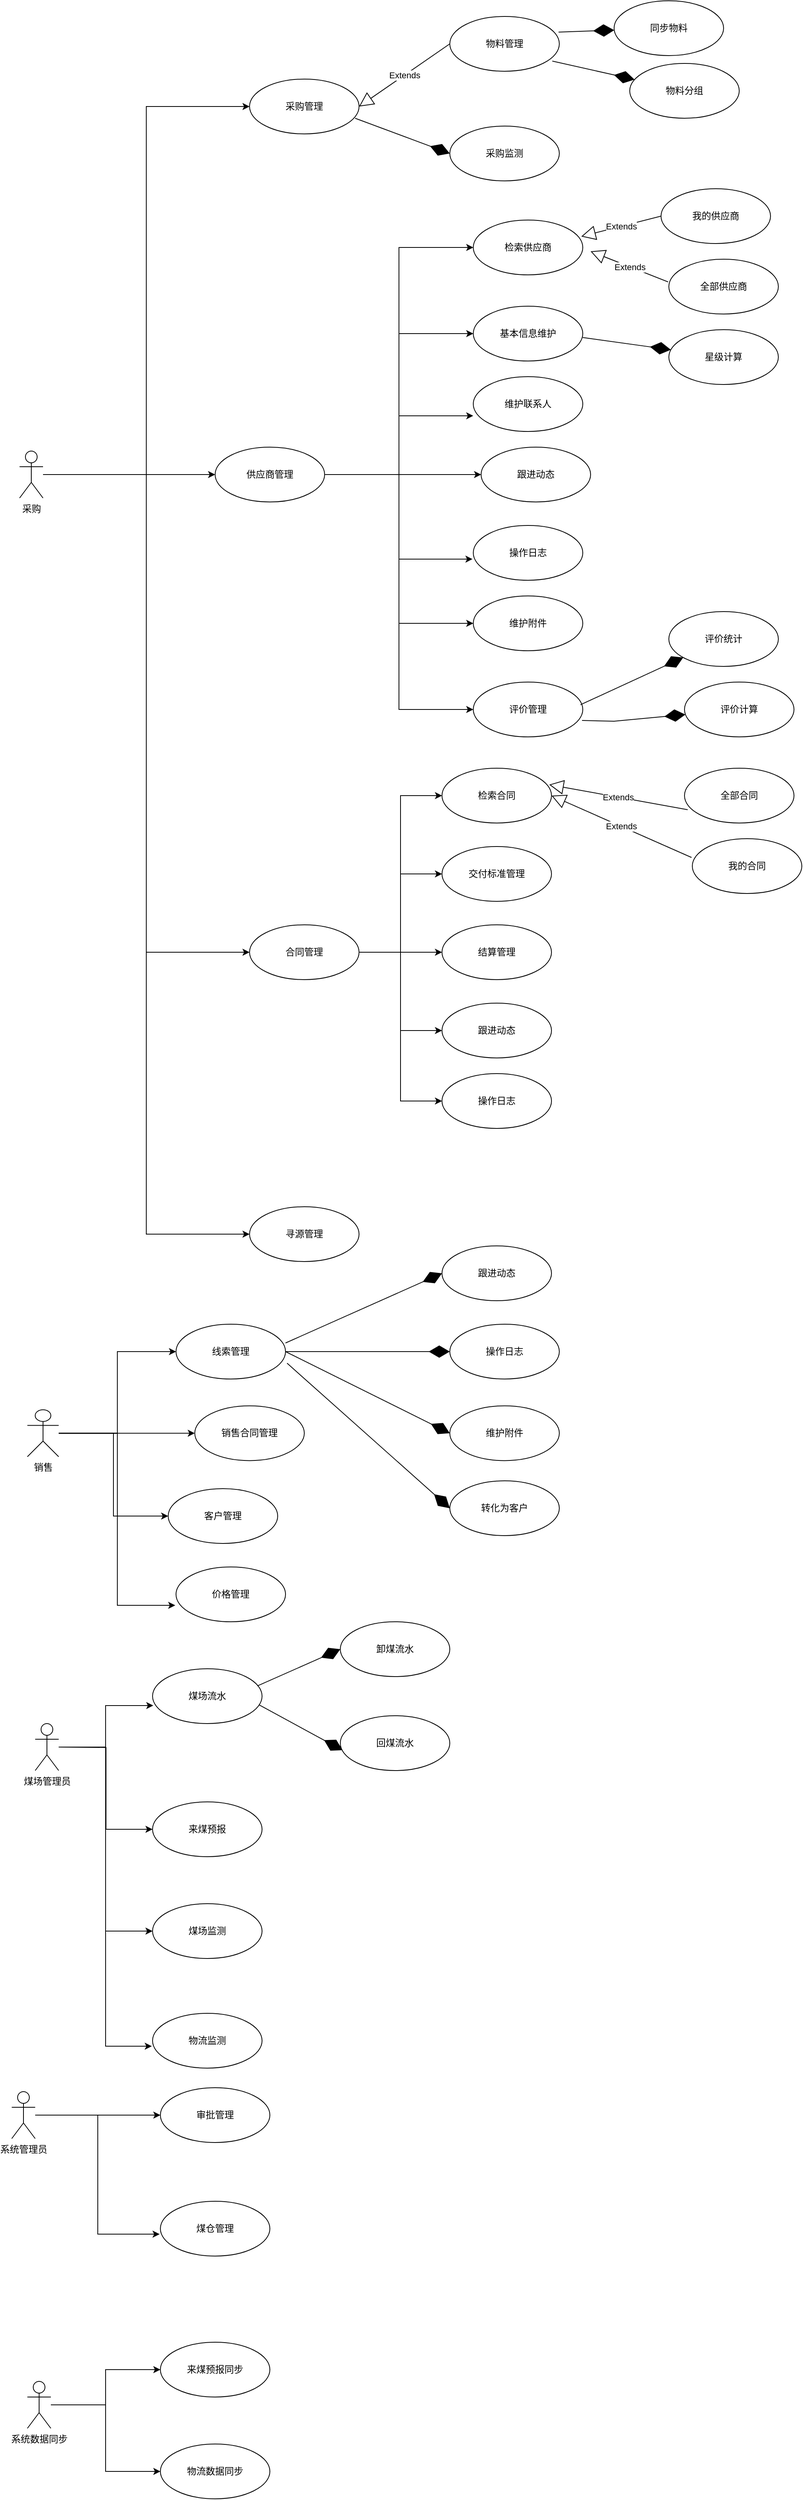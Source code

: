 <mxfile version="22.1.21" type="github">
  <diagram name="第 1 页" id="GuKb42UPGzArWd0Ye9uS">
    <mxGraphModel dx="1674" dy="746" grid="1" gridSize="10" guides="1" tooltips="1" connect="1" arrows="1" fold="1" page="1" pageScale="1" pageWidth="827" pageHeight="1169" math="0" shadow="0">
      <root>
        <mxCell id="0" />
        <mxCell id="1" parent="0" />
        <mxCell id="3JYeny4O4r_lhKsd9YBo-67" style="edgeStyle=orthogonalEdgeStyle;rounded=0;orthogonalLoop=1;jettySize=auto;html=1;entryX=0;entryY=0.5;entryDx=0;entryDy=0;" edge="1" parent="1" source="3JYeny4O4r_lhKsd9YBo-1" target="3JYeny4O4r_lhKsd9YBo-21">
          <mxGeometry relative="1" as="geometry" />
        </mxCell>
        <mxCell id="3JYeny4O4r_lhKsd9YBo-85" style="edgeStyle=orthogonalEdgeStyle;rounded=0;orthogonalLoop=1;jettySize=auto;html=1;entryX=0;entryY=0.5;entryDx=0;entryDy=0;" edge="1" parent="1" source="3JYeny4O4r_lhKsd9YBo-1" target="3JYeny4O4r_lhKsd9YBo-84">
          <mxGeometry relative="1" as="geometry" />
        </mxCell>
        <mxCell id="3JYeny4O4r_lhKsd9YBo-87" style="edgeStyle=orthogonalEdgeStyle;rounded=0;orthogonalLoop=1;jettySize=auto;html=1;entryX=0;entryY=0.5;entryDx=0;entryDy=0;" edge="1" parent="1" source="3JYeny4O4r_lhKsd9YBo-1" target="3JYeny4O4r_lhKsd9YBo-19">
          <mxGeometry relative="1" as="geometry" />
        </mxCell>
        <mxCell id="3JYeny4O4r_lhKsd9YBo-1" value="采购" style="shape=umlActor;verticalLabelPosition=bottom;verticalAlign=top;html=1;" vertex="1" parent="1">
          <mxGeometry x="120" y="585" width="30" height="60" as="geometry" />
        </mxCell>
        <mxCell id="3JYeny4O4r_lhKsd9YBo-98" style="edgeStyle=orthogonalEdgeStyle;rounded=0;orthogonalLoop=1;jettySize=auto;html=1;entryX=0;entryY=0.5;entryDx=0;entryDy=0;" edge="1" parent="1" source="3JYeny4O4r_lhKsd9YBo-2" target="3JYeny4O4r_lhKsd9YBo-95">
          <mxGeometry relative="1" as="geometry" />
        </mxCell>
        <mxCell id="3JYeny4O4r_lhKsd9YBo-99" style="edgeStyle=orthogonalEdgeStyle;rounded=0;orthogonalLoop=1;jettySize=auto;html=1;" edge="1" parent="1" source="3JYeny4O4r_lhKsd9YBo-2" target="3JYeny4O4r_lhKsd9YBo-96">
          <mxGeometry relative="1" as="geometry" />
        </mxCell>
        <mxCell id="3JYeny4O4r_lhKsd9YBo-134" style="edgeStyle=orthogonalEdgeStyle;rounded=0;orthogonalLoop=1;jettySize=auto;html=1;entryX=0;entryY=0.5;entryDx=0;entryDy=0;" edge="1" parent="1" source="3JYeny4O4r_lhKsd9YBo-2" target="3JYeny4O4r_lhKsd9YBo-133">
          <mxGeometry relative="1" as="geometry" />
        </mxCell>
        <mxCell id="3JYeny4O4r_lhKsd9YBo-2" value="销售" style="shape=umlActor;verticalLabelPosition=bottom;verticalAlign=top;html=1;" vertex="1" parent="1">
          <mxGeometry x="130" y="1809.21" width="40" height="60" as="geometry" />
        </mxCell>
        <mxCell id="3JYeny4O4r_lhKsd9YBo-19" value="采购管理" style="ellipse;whiteSpace=wrap;html=1;" vertex="1" parent="1">
          <mxGeometry x="414" y="110" width="140" height="70" as="geometry" />
        </mxCell>
        <mxCell id="3JYeny4O4r_lhKsd9YBo-20" value="物料管理" style="ellipse;whiteSpace=wrap;html=1;" vertex="1" parent="1">
          <mxGeometry x="670" y="30" width="140" height="70" as="geometry" />
        </mxCell>
        <mxCell id="3JYeny4O4r_lhKsd9YBo-51" style="edgeStyle=orthogonalEdgeStyle;rounded=0;orthogonalLoop=1;jettySize=auto;html=1;entryX=0;entryY=0.5;entryDx=0;entryDy=0;" edge="1" parent="1" source="3JYeny4O4r_lhKsd9YBo-21" target="3JYeny4O4r_lhKsd9YBo-39">
          <mxGeometry relative="1" as="geometry" />
        </mxCell>
        <mxCell id="3JYeny4O4r_lhKsd9YBo-53" style="edgeStyle=orthogonalEdgeStyle;rounded=0;orthogonalLoop=1;jettySize=auto;html=1;exitX=1;exitY=0.5;exitDx=0;exitDy=0;entryX=0;entryY=0.5;entryDx=0;entryDy=0;" edge="1" parent="1" source="3JYeny4O4r_lhKsd9YBo-21" target="3JYeny4O4r_lhKsd9YBo-34">
          <mxGeometry relative="1" as="geometry" />
        </mxCell>
        <mxCell id="3JYeny4O4r_lhKsd9YBo-55" style="edgeStyle=orthogonalEdgeStyle;rounded=0;orthogonalLoop=1;jettySize=auto;html=1;entryX=0;entryY=0.5;entryDx=0;entryDy=0;" edge="1" parent="1" source="3JYeny4O4r_lhKsd9YBo-21" target="3JYeny4O4r_lhKsd9YBo-36">
          <mxGeometry relative="1" as="geometry" />
        </mxCell>
        <mxCell id="3JYeny4O4r_lhKsd9YBo-56" style="edgeStyle=orthogonalEdgeStyle;rounded=0;orthogonalLoop=1;jettySize=auto;html=1;entryX=0;entryY=0.5;entryDx=0;entryDy=0;" edge="1" parent="1" source="3JYeny4O4r_lhKsd9YBo-21" target="3JYeny4O4r_lhKsd9YBo-23">
          <mxGeometry relative="1" as="geometry" />
        </mxCell>
        <mxCell id="3JYeny4O4r_lhKsd9YBo-72" style="edgeStyle=orthogonalEdgeStyle;rounded=0;orthogonalLoop=1;jettySize=auto;html=1;entryX=0;entryY=0.5;entryDx=0;entryDy=0;" edge="1" parent="1" source="3JYeny4O4r_lhKsd9YBo-21" target="3JYeny4O4r_lhKsd9YBo-27">
          <mxGeometry relative="1" as="geometry" />
        </mxCell>
        <mxCell id="3JYeny4O4r_lhKsd9YBo-21" value="供应商管理" style="ellipse;whiteSpace=wrap;html=1;" vertex="1" parent="1">
          <mxGeometry x="370" y="580" width="140" height="70" as="geometry" />
        </mxCell>
        <mxCell id="3JYeny4O4r_lhKsd9YBo-60" style="edgeStyle=orthogonalEdgeStyle;rounded=0;orthogonalLoop=1;jettySize=auto;html=1;" edge="1" parent="1" source="3JYeny4O4r_lhKsd9YBo-22" target="3JYeny4O4r_lhKsd9YBo-46">
          <mxGeometry relative="1" as="geometry" />
        </mxCell>
        <mxCell id="3JYeny4O4r_lhKsd9YBo-61" style="edgeStyle=orthogonalEdgeStyle;rounded=0;orthogonalLoop=1;jettySize=auto;html=1;exitX=1;exitY=0.5;exitDx=0;exitDy=0;entryX=0;entryY=0.5;entryDx=0;entryDy=0;" edge="1" parent="1" source="3JYeny4O4r_lhKsd9YBo-22" target="3JYeny4O4r_lhKsd9YBo-44">
          <mxGeometry relative="1" as="geometry" />
        </mxCell>
        <mxCell id="3JYeny4O4r_lhKsd9YBo-62" style="edgeStyle=orthogonalEdgeStyle;rounded=0;orthogonalLoop=1;jettySize=auto;html=1;entryX=0;entryY=0.5;entryDx=0;entryDy=0;" edge="1" parent="1" source="3JYeny4O4r_lhKsd9YBo-22" target="3JYeny4O4r_lhKsd9YBo-47">
          <mxGeometry relative="1" as="geometry" />
        </mxCell>
        <mxCell id="3JYeny4O4r_lhKsd9YBo-63" style="edgeStyle=orthogonalEdgeStyle;rounded=0;orthogonalLoop=1;jettySize=auto;html=1;entryX=0;entryY=0.5;entryDx=0;entryDy=0;" edge="1" parent="1" source="3JYeny4O4r_lhKsd9YBo-22" target="3JYeny4O4r_lhKsd9YBo-48">
          <mxGeometry relative="1" as="geometry" />
        </mxCell>
        <mxCell id="3JYeny4O4r_lhKsd9YBo-64" style="edgeStyle=orthogonalEdgeStyle;rounded=0;orthogonalLoop=1;jettySize=auto;html=1;entryX=0;entryY=0.5;entryDx=0;entryDy=0;" edge="1" parent="1" source="3JYeny4O4r_lhKsd9YBo-22" target="3JYeny4O4r_lhKsd9YBo-41">
          <mxGeometry relative="1" as="geometry" />
        </mxCell>
        <mxCell id="3JYeny4O4r_lhKsd9YBo-22" value="合同管理" style="ellipse;whiteSpace=wrap;html=1;" vertex="1" parent="1">
          <mxGeometry x="414" y="1190" width="140" height="70" as="geometry" />
        </mxCell>
        <mxCell id="3JYeny4O4r_lhKsd9YBo-23" value="评价管理" style="ellipse;whiteSpace=wrap;html=1;" vertex="1" parent="1">
          <mxGeometry x="700" y="880" width="140" height="70" as="geometry" />
        </mxCell>
        <mxCell id="3JYeny4O4r_lhKsd9YBo-27" value="检索供应商" style="ellipse;whiteSpace=wrap;html=1;" vertex="1" parent="1">
          <mxGeometry x="700" y="290" width="140" height="70" as="geometry" />
        </mxCell>
        <mxCell id="3JYeny4O4r_lhKsd9YBo-28" value="我的供应商" style="ellipse;whiteSpace=wrap;html=1;" vertex="1" parent="1">
          <mxGeometry x="940" y="250" width="140" height="70" as="geometry" />
        </mxCell>
        <mxCell id="3JYeny4O4r_lhKsd9YBo-29" value="全部供应商" style="ellipse;whiteSpace=wrap;html=1;" vertex="1" parent="1">
          <mxGeometry x="950" y="340" width="140" height="70" as="geometry" />
        </mxCell>
        <mxCell id="3JYeny4O4r_lhKsd9YBo-30" value="同步物料" style="ellipse;whiteSpace=wrap;html=1;" vertex="1" parent="1">
          <mxGeometry x="880" y="10" width="140" height="70" as="geometry" />
        </mxCell>
        <mxCell id="3JYeny4O4r_lhKsd9YBo-31" value="物料分组" style="ellipse;whiteSpace=wrap;html=1;" vertex="1" parent="1">
          <mxGeometry x="900" y="90" width="140" height="70" as="geometry" />
        </mxCell>
        <mxCell id="3JYeny4O4r_lhKsd9YBo-33" value="维护联系人" style="ellipse;whiteSpace=wrap;html=1;" vertex="1" parent="1">
          <mxGeometry x="700" y="490" width="140" height="70" as="geometry" />
        </mxCell>
        <mxCell id="3JYeny4O4r_lhKsd9YBo-34" value="跟进动态" style="ellipse;whiteSpace=wrap;html=1;" vertex="1" parent="1">
          <mxGeometry x="710" y="580" width="140" height="70" as="geometry" />
        </mxCell>
        <mxCell id="3JYeny4O4r_lhKsd9YBo-35" value="操作日志" style="ellipse;whiteSpace=wrap;html=1;" vertex="1" parent="1">
          <mxGeometry x="700" y="680" width="140" height="70" as="geometry" />
        </mxCell>
        <mxCell id="3JYeny4O4r_lhKsd9YBo-36" value="维护附件" style="ellipse;whiteSpace=wrap;html=1;" vertex="1" parent="1">
          <mxGeometry x="700" y="770" width="140" height="70" as="geometry" />
        </mxCell>
        <mxCell id="3JYeny4O4r_lhKsd9YBo-39" value="基本信息维护" style="ellipse;whiteSpace=wrap;html=1;" vertex="1" parent="1">
          <mxGeometry x="700" y="400" width="140" height="70" as="geometry" />
        </mxCell>
        <mxCell id="3JYeny4O4r_lhKsd9YBo-40" value="星级计算" style="ellipse;whiteSpace=wrap;html=1;" vertex="1" parent="1">
          <mxGeometry x="950" y="430" width="140" height="70" as="geometry" />
        </mxCell>
        <mxCell id="3JYeny4O4r_lhKsd9YBo-41" value="检索合同" style="ellipse;whiteSpace=wrap;html=1;" vertex="1" parent="1">
          <mxGeometry x="660" y="990" width="140" height="70" as="geometry" />
        </mxCell>
        <mxCell id="3JYeny4O4r_lhKsd9YBo-42" value="全部合同" style="ellipse;whiteSpace=wrap;html=1;" vertex="1" parent="1">
          <mxGeometry x="970" y="990" width="140" height="70" as="geometry" />
        </mxCell>
        <mxCell id="3JYeny4O4r_lhKsd9YBo-43" value="我的合同" style="ellipse;whiteSpace=wrap;html=1;" vertex="1" parent="1">
          <mxGeometry x="980" y="1080" width="140" height="70" as="geometry" />
        </mxCell>
        <mxCell id="3JYeny4O4r_lhKsd9YBo-44" value="交付标准管理" style="ellipse;whiteSpace=wrap;html=1;" vertex="1" parent="1">
          <mxGeometry x="660" y="1090" width="140" height="70" as="geometry" />
        </mxCell>
        <mxCell id="3JYeny4O4r_lhKsd9YBo-46" value="结算管理" style="ellipse;whiteSpace=wrap;html=1;" vertex="1" parent="1">
          <mxGeometry x="660" y="1190" width="140" height="70" as="geometry" />
        </mxCell>
        <mxCell id="3JYeny4O4r_lhKsd9YBo-47" value="跟进动态" style="ellipse;whiteSpace=wrap;html=1;" vertex="1" parent="1">
          <mxGeometry x="660" y="1290" width="140" height="70" as="geometry" />
        </mxCell>
        <mxCell id="3JYeny4O4r_lhKsd9YBo-48" value="操作日志" style="ellipse;whiteSpace=wrap;html=1;" vertex="1" parent="1">
          <mxGeometry x="660" y="1380" width="140" height="70" as="geometry" />
        </mxCell>
        <mxCell id="3JYeny4O4r_lhKsd9YBo-52" style="edgeStyle=orthogonalEdgeStyle;rounded=0;orthogonalLoop=1;jettySize=auto;html=1;entryX=0;entryY=0.714;entryDx=0;entryDy=0;entryPerimeter=0;" edge="1" parent="1" source="3JYeny4O4r_lhKsd9YBo-21" target="3JYeny4O4r_lhKsd9YBo-33">
          <mxGeometry relative="1" as="geometry" />
        </mxCell>
        <mxCell id="3JYeny4O4r_lhKsd9YBo-54" style="edgeStyle=orthogonalEdgeStyle;rounded=0;orthogonalLoop=1;jettySize=auto;html=1;entryX=-0.007;entryY=0.614;entryDx=0;entryDy=0;entryPerimeter=0;" edge="1" parent="1" source="3JYeny4O4r_lhKsd9YBo-21" target="3JYeny4O4r_lhKsd9YBo-35">
          <mxGeometry relative="1" as="geometry" />
        </mxCell>
        <mxCell id="3JYeny4O4r_lhKsd9YBo-68" style="edgeStyle=orthogonalEdgeStyle;rounded=0;orthogonalLoop=1;jettySize=auto;html=1;entryX=0;entryY=0.5;entryDx=0;entryDy=0;" edge="1" parent="1" source="3JYeny4O4r_lhKsd9YBo-1" target="3JYeny4O4r_lhKsd9YBo-22">
          <mxGeometry relative="1" as="geometry" />
        </mxCell>
        <mxCell id="3JYeny4O4r_lhKsd9YBo-75" value="Extends" style="endArrow=block;endSize=16;endFill=0;html=1;rounded=0;entryX=0.986;entryY=0.3;entryDx=0;entryDy=0;entryPerimeter=0;exitX=0;exitY=0.5;exitDx=0;exitDy=0;" edge="1" parent="1" source="3JYeny4O4r_lhKsd9YBo-28" target="3JYeny4O4r_lhKsd9YBo-27">
          <mxGeometry width="160" relative="1" as="geometry">
            <mxPoint x="850" y="240" as="sourcePoint" />
            <mxPoint x="1010" y="240" as="targetPoint" />
          </mxGeometry>
        </mxCell>
        <mxCell id="3JYeny4O4r_lhKsd9YBo-76" value="Extends" style="endArrow=block;endSize=16;endFill=0;html=1;rounded=0;exitX=-0.007;exitY=0.414;exitDx=0;exitDy=0;exitPerimeter=0;" edge="1" parent="1" source="3JYeny4O4r_lhKsd9YBo-29">
          <mxGeometry width="160" relative="1" as="geometry">
            <mxPoint x="830" y="380" as="sourcePoint" />
            <mxPoint x="850" y="330" as="targetPoint" />
          </mxGeometry>
        </mxCell>
        <mxCell id="3JYeny4O4r_lhKsd9YBo-77" value="" style="endArrow=diamondThin;endFill=1;endSize=24;html=1;rounded=0;" edge="1" parent="1" target="3JYeny4O4r_lhKsd9YBo-40">
          <mxGeometry width="160" relative="1" as="geometry">
            <mxPoint x="840" y="440" as="sourcePoint" />
            <mxPoint x="1000" y="440" as="targetPoint" />
          </mxGeometry>
        </mxCell>
        <mxCell id="3JYeny4O4r_lhKsd9YBo-78" value="Extends" style="endArrow=block;endSize=16;endFill=0;html=1;rounded=0;entryX=0.979;entryY=0.3;entryDx=0;entryDy=0;entryPerimeter=0;exitX=0.029;exitY=0.757;exitDx=0;exitDy=0;exitPerimeter=0;" edge="1" parent="1" source="3JYeny4O4r_lhKsd9YBo-42" target="3JYeny4O4r_lhKsd9YBo-41">
          <mxGeometry width="160" relative="1" as="geometry">
            <mxPoint x="830" y="1030" as="sourcePoint" />
            <mxPoint x="990" y="1030" as="targetPoint" />
          </mxGeometry>
        </mxCell>
        <mxCell id="3JYeny4O4r_lhKsd9YBo-79" value="Extends" style="endArrow=block;endSize=16;endFill=0;html=1;rounded=0;entryX=1;entryY=0.5;entryDx=0;entryDy=0;exitX=-0.007;exitY=0.343;exitDx=0;exitDy=0;exitPerimeter=0;" edge="1" parent="1" source="3JYeny4O4r_lhKsd9YBo-43" target="3JYeny4O4r_lhKsd9YBo-41">
          <mxGeometry width="160" relative="1" as="geometry">
            <mxPoint x="850" y="1060" as="sourcePoint" />
            <mxPoint x="960" y="1050" as="targetPoint" />
          </mxGeometry>
        </mxCell>
        <mxCell id="3JYeny4O4r_lhKsd9YBo-80" value="评价统计" style="ellipse;whiteSpace=wrap;html=1;" vertex="1" parent="1">
          <mxGeometry x="950" y="790" width="140" height="70" as="geometry" />
        </mxCell>
        <mxCell id="3JYeny4O4r_lhKsd9YBo-81" value="评价计算" style="ellipse;whiteSpace=wrap;html=1;" vertex="1" parent="1">
          <mxGeometry x="970" y="880" width="140" height="70" as="geometry" />
        </mxCell>
        <mxCell id="3JYeny4O4r_lhKsd9YBo-82" value="" style="endArrow=diamondThin;endFill=1;endSize=24;html=1;rounded=0;exitX=0.979;exitY=0.414;exitDx=0;exitDy=0;exitPerimeter=0;" edge="1" parent="1" source="3JYeny4O4r_lhKsd9YBo-23" target="3JYeny4O4r_lhKsd9YBo-80">
          <mxGeometry width="160" relative="1" as="geometry">
            <mxPoint x="720" y="850" as="sourcePoint" />
            <mxPoint x="880" y="850" as="targetPoint" />
          </mxGeometry>
        </mxCell>
        <mxCell id="3JYeny4O4r_lhKsd9YBo-83" value="" style="endArrow=diamondThin;endFill=1;endSize=24;html=1;rounded=0;exitX=0.993;exitY=0.7;exitDx=0;exitDy=0;exitPerimeter=0;" edge="1" parent="1" source="3JYeny4O4r_lhKsd9YBo-23" target="3JYeny4O4r_lhKsd9YBo-81">
          <mxGeometry width="160" relative="1" as="geometry">
            <mxPoint x="840" y="960" as="sourcePoint" />
            <mxPoint x="900" y="940" as="targetPoint" />
            <Array as="points">
              <mxPoint x="880" y="930" />
            </Array>
          </mxGeometry>
        </mxCell>
        <mxCell id="3JYeny4O4r_lhKsd9YBo-84" value="寻源管理" style="ellipse;whiteSpace=wrap;html=1;" vertex="1" parent="1">
          <mxGeometry x="414" y="1550" width="140" height="70" as="geometry" />
        </mxCell>
        <mxCell id="3JYeny4O4r_lhKsd9YBo-89" value="Extends" style="endArrow=block;endSize=16;endFill=0;html=1;rounded=0;entryX=1;entryY=0.5;entryDx=0;entryDy=0;exitX=0;exitY=0.5;exitDx=0;exitDy=0;" edge="1" parent="1" source="3JYeny4O4r_lhKsd9YBo-20" target="3JYeny4O4r_lhKsd9YBo-19">
          <mxGeometry width="160" relative="1" as="geometry">
            <mxPoint x="640" y="120" as="sourcePoint" />
            <mxPoint x="640" y="60" as="targetPoint" />
          </mxGeometry>
        </mxCell>
        <mxCell id="3JYeny4O4r_lhKsd9YBo-90" value="" style="endArrow=diamondThin;endFill=1;endSize=24;html=1;rounded=0;exitX=0.993;exitY=0.286;exitDx=0;exitDy=0;exitPerimeter=0;" edge="1" parent="1" source="3JYeny4O4r_lhKsd9YBo-20" target="3JYeny4O4r_lhKsd9YBo-30">
          <mxGeometry width="160" relative="1" as="geometry">
            <mxPoint x="790" y="100" as="sourcePoint" />
            <mxPoint x="950" y="100" as="targetPoint" />
          </mxGeometry>
        </mxCell>
        <mxCell id="3JYeny4O4r_lhKsd9YBo-91" value="" style="endArrow=diamondThin;endFill=1;endSize=24;html=1;rounded=0;exitX=0.936;exitY=0.814;exitDx=0;exitDy=0;exitPerimeter=0;" edge="1" parent="1" source="3JYeny4O4r_lhKsd9YBo-20" target="3JYeny4O4r_lhKsd9YBo-31">
          <mxGeometry width="160" relative="1" as="geometry">
            <mxPoint x="810" y="140" as="sourcePoint" />
            <mxPoint x="970" y="140" as="targetPoint" />
          </mxGeometry>
        </mxCell>
        <mxCell id="3JYeny4O4r_lhKsd9YBo-93" value="采购监测" style="ellipse;whiteSpace=wrap;html=1;" vertex="1" parent="1">
          <mxGeometry x="670" y="170" width="140" height="70" as="geometry" />
        </mxCell>
        <mxCell id="3JYeny4O4r_lhKsd9YBo-94" value="" style="endArrow=diamondThin;endFill=1;endSize=24;html=1;rounded=0;entryX=0;entryY=0.5;entryDx=0;entryDy=0;exitX=0.964;exitY=0.714;exitDx=0;exitDy=0;exitPerimeter=0;" edge="1" parent="1" source="3JYeny4O4r_lhKsd9YBo-19" target="3JYeny4O4r_lhKsd9YBo-93">
          <mxGeometry width="160" relative="1" as="geometry">
            <mxPoint x="480" y="240" as="sourcePoint" />
            <mxPoint x="640" y="240" as="targetPoint" />
          </mxGeometry>
        </mxCell>
        <mxCell id="3JYeny4O4r_lhKsd9YBo-95" value="线索管理" style="ellipse;whiteSpace=wrap;html=1;" vertex="1" parent="1">
          <mxGeometry x="320" y="1700" width="140" height="70" as="geometry" />
        </mxCell>
        <mxCell id="3JYeny4O4r_lhKsd9YBo-96" value="销售合同管理" style="ellipse;whiteSpace=wrap;html=1;" vertex="1" parent="1">
          <mxGeometry x="344" y="1804.21" width="140" height="70" as="geometry" />
        </mxCell>
        <mxCell id="3JYeny4O4r_lhKsd9YBo-97" value="价格管理" style="ellipse;whiteSpace=wrap;html=1;" vertex="1" parent="1">
          <mxGeometry x="320" y="2010" width="140" height="70" as="geometry" />
        </mxCell>
        <mxCell id="3JYeny4O4r_lhKsd9YBo-101" style="edgeStyle=orthogonalEdgeStyle;rounded=0;orthogonalLoop=1;jettySize=auto;html=1;entryX=-0.007;entryY=0.7;entryDx=0;entryDy=0;entryPerimeter=0;" edge="1" parent="1" source="3JYeny4O4r_lhKsd9YBo-2" target="3JYeny4O4r_lhKsd9YBo-97">
          <mxGeometry relative="1" as="geometry" />
        </mxCell>
        <mxCell id="3JYeny4O4r_lhKsd9YBo-115" style="edgeStyle=orthogonalEdgeStyle;rounded=0;orthogonalLoop=1;jettySize=auto;html=1;entryX=-0.007;entryY=0.6;entryDx=0;entryDy=0;entryPerimeter=0;" edge="1" parent="1" source="3JYeny4O4r_lhKsd9YBo-102" target="3JYeny4O4r_lhKsd9YBo-114">
          <mxGeometry relative="1" as="geometry">
            <mxPoint x="290" y="2595" as="targetPoint" />
          </mxGeometry>
        </mxCell>
        <mxCell id="3JYeny4O4r_lhKsd9YBo-102" value="煤场管理员" style="shape=umlActor;verticalLabelPosition=bottom;verticalAlign=top;html=1;" vertex="1" parent="1">
          <mxGeometry x="140" y="2210" width="30" height="60" as="geometry" />
        </mxCell>
        <mxCell id="3JYeny4O4r_lhKsd9YBo-103" value="煤场流水" style="ellipse;whiteSpace=wrap;html=1;" vertex="1" parent="1">
          <mxGeometry x="290" y="2140" width="140" height="70" as="geometry" />
        </mxCell>
        <mxCell id="3JYeny4O4r_lhKsd9YBo-104" value="卸煤流水" style="ellipse;whiteSpace=wrap;html=1;" vertex="1" parent="1">
          <mxGeometry x="530" y="2080" width="140" height="70" as="geometry" />
        </mxCell>
        <mxCell id="3JYeny4O4r_lhKsd9YBo-105" value="回煤流水" style="ellipse;whiteSpace=wrap;html=1;" vertex="1" parent="1">
          <mxGeometry x="530" y="2200" width="140" height="70" as="geometry" />
        </mxCell>
        <mxCell id="3JYeny4O4r_lhKsd9YBo-106" value="" style="endArrow=diamondThin;endFill=1;endSize=24;html=1;rounded=0;entryX=0;entryY=0.5;entryDx=0;entryDy=0;exitX=0.957;exitY=0.314;exitDx=0;exitDy=0;exitPerimeter=0;" edge="1" parent="1" source="3JYeny4O4r_lhKsd9YBo-103" target="3JYeny4O4r_lhKsd9YBo-104">
          <mxGeometry width="160" relative="1" as="geometry">
            <mxPoint x="330" y="2090" as="sourcePoint" />
            <mxPoint x="490" y="2090" as="targetPoint" />
          </mxGeometry>
        </mxCell>
        <mxCell id="3JYeny4O4r_lhKsd9YBo-107" value="" style="endArrow=diamondThin;endFill=1;endSize=24;html=1;rounded=0;entryX=0.021;entryY=0.629;entryDx=0;entryDy=0;entryPerimeter=0;exitX=0.971;exitY=0.657;exitDx=0;exitDy=0;exitPerimeter=0;" edge="1" parent="1" source="3JYeny4O4r_lhKsd9YBo-103" target="3JYeny4O4r_lhKsd9YBo-105">
          <mxGeometry width="160" relative="1" as="geometry">
            <mxPoint x="440" y="2200" as="sourcePoint" />
            <mxPoint x="600" y="2200" as="targetPoint" />
          </mxGeometry>
        </mxCell>
        <mxCell id="3JYeny4O4r_lhKsd9YBo-108" style="edgeStyle=orthogonalEdgeStyle;rounded=0;orthogonalLoop=1;jettySize=auto;html=1;entryX=0.007;entryY=0.671;entryDx=0;entryDy=0;entryPerimeter=0;" edge="1" parent="1" source="3JYeny4O4r_lhKsd9YBo-102" target="3JYeny4O4r_lhKsd9YBo-103">
          <mxGeometry relative="1" as="geometry" />
        </mxCell>
        <mxCell id="3JYeny4O4r_lhKsd9YBo-110" value="来煤预报" style="ellipse;whiteSpace=wrap;html=1;" vertex="1" parent="1">
          <mxGeometry x="290" y="2310" width="140" height="70" as="geometry" />
        </mxCell>
        <mxCell id="3JYeny4O4r_lhKsd9YBo-111" style="edgeStyle=orthogonalEdgeStyle;rounded=0;orthogonalLoop=1;jettySize=auto;html=1;entryX=0;entryY=0.5;entryDx=0;entryDy=0;" edge="1" parent="1" target="3JYeny4O4r_lhKsd9YBo-110">
          <mxGeometry relative="1" as="geometry">
            <mxPoint x="170" y="2240" as="sourcePoint" />
            <mxPoint x="274" y="2399.98" as="targetPoint" />
          </mxGeometry>
        </mxCell>
        <mxCell id="3JYeny4O4r_lhKsd9YBo-112" value="煤场监测" style="ellipse;whiteSpace=wrap;html=1;" vertex="1" parent="1">
          <mxGeometry x="290" y="2440" width="140" height="70" as="geometry" />
        </mxCell>
        <mxCell id="3JYeny4O4r_lhKsd9YBo-113" style="edgeStyle=orthogonalEdgeStyle;rounded=0;orthogonalLoop=1;jettySize=auto;html=1;entryX=0;entryY=0.5;entryDx=0;entryDy=0;" edge="1" parent="1" source="3JYeny4O4r_lhKsd9YBo-102" target="3JYeny4O4r_lhKsd9YBo-112">
          <mxGeometry relative="1" as="geometry" />
        </mxCell>
        <mxCell id="3JYeny4O4r_lhKsd9YBo-114" value="物流监测" style="ellipse;whiteSpace=wrap;html=1;" vertex="1" parent="1">
          <mxGeometry x="290" y="2580" width="140" height="70" as="geometry" />
        </mxCell>
        <mxCell id="3JYeny4O4r_lhKsd9YBo-116" value="审批管理" style="ellipse;whiteSpace=wrap;html=1;" vertex="1" parent="1">
          <mxGeometry x="300" y="2675" width="140" height="70" as="geometry" />
        </mxCell>
        <mxCell id="3JYeny4O4r_lhKsd9YBo-119" style="edgeStyle=orthogonalEdgeStyle;rounded=0;orthogonalLoop=1;jettySize=auto;html=1;" edge="1" parent="1" source="3JYeny4O4r_lhKsd9YBo-117" target="3JYeny4O4r_lhKsd9YBo-116">
          <mxGeometry relative="1" as="geometry" />
        </mxCell>
        <mxCell id="3JYeny4O4r_lhKsd9YBo-117" value="系统管理员" style="shape=umlActor;verticalLabelPosition=bottom;verticalAlign=top;html=1;" vertex="1" parent="1">
          <mxGeometry x="110" y="2680" width="30" height="60" as="geometry" />
        </mxCell>
        <mxCell id="3JYeny4O4r_lhKsd9YBo-120" value="煤仓管理" style="ellipse;whiteSpace=wrap;html=1;" vertex="1" parent="1">
          <mxGeometry x="300" y="2820" width="140" height="70" as="geometry" />
        </mxCell>
        <mxCell id="3JYeny4O4r_lhKsd9YBo-121" style="edgeStyle=orthogonalEdgeStyle;rounded=0;orthogonalLoop=1;jettySize=auto;html=1;entryX=-0.007;entryY=0.6;entryDx=0;entryDy=0;entryPerimeter=0;" edge="1" parent="1" source="3JYeny4O4r_lhKsd9YBo-117" target="3JYeny4O4r_lhKsd9YBo-120">
          <mxGeometry relative="1" as="geometry" />
        </mxCell>
        <mxCell id="3JYeny4O4r_lhKsd9YBo-125" style="edgeStyle=orthogonalEdgeStyle;rounded=0;orthogonalLoop=1;jettySize=auto;html=1;entryX=0;entryY=0.5;entryDx=0;entryDy=0;" edge="1" parent="1" source="3JYeny4O4r_lhKsd9YBo-122" target="3JYeny4O4r_lhKsd9YBo-123">
          <mxGeometry relative="1" as="geometry" />
        </mxCell>
        <mxCell id="3JYeny4O4r_lhKsd9YBo-126" style="edgeStyle=orthogonalEdgeStyle;rounded=0;orthogonalLoop=1;jettySize=auto;html=1;entryX=0;entryY=0.5;entryDx=0;entryDy=0;" edge="1" parent="1" source="3JYeny4O4r_lhKsd9YBo-122" target="3JYeny4O4r_lhKsd9YBo-124">
          <mxGeometry relative="1" as="geometry" />
        </mxCell>
        <mxCell id="3JYeny4O4r_lhKsd9YBo-122" value="系统数据同步" style="shape=umlActor;verticalLabelPosition=bottom;verticalAlign=top;html=1;" vertex="1" parent="1">
          <mxGeometry x="130" y="3050" width="30" height="60" as="geometry" />
        </mxCell>
        <mxCell id="3JYeny4O4r_lhKsd9YBo-123" value="来煤预报同步" style="ellipse;whiteSpace=wrap;html=1;" vertex="1" parent="1">
          <mxGeometry x="300" y="3000" width="140" height="70" as="geometry" />
        </mxCell>
        <mxCell id="3JYeny4O4r_lhKsd9YBo-124" value="物流数据同步" style="ellipse;whiteSpace=wrap;html=1;" vertex="1" parent="1">
          <mxGeometry x="300" y="3130" width="140" height="70" as="geometry" />
        </mxCell>
        <mxCell id="3JYeny4O4r_lhKsd9YBo-127" value="跟进动态" style="ellipse;whiteSpace=wrap;html=1;" vertex="1" parent="1">
          <mxGeometry x="660" y="1600" width="140" height="70" as="geometry" />
        </mxCell>
        <mxCell id="3JYeny4O4r_lhKsd9YBo-128" value="操作日志" style="ellipse;whiteSpace=wrap;html=1;" vertex="1" parent="1">
          <mxGeometry x="670" y="1700" width="140" height="70" as="geometry" />
        </mxCell>
        <mxCell id="3JYeny4O4r_lhKsd9YBo-129" value="维护附件" style="ellipse;whiteSpace=wrap;html=1;" vertex="1" parent="1">
          <mxGeometry x="670" y="1804.21" width="140" height="70" as="geometry" />
        </mxCell>
        <mxCell id="3JYeny4O4r_lhKsd9YBo-130" value="" style="endArrow=diamondThin;endFill=1;endSize=24;html=1;rounded=0;exitX=1;exitY=0.343;exitDx=0;exitDy=0;exitPerimeter=0;entryX=0;entryY=0.5;entryDx=0;entryDy=0;" edge="1" parent="1" source="3JYeny4O4r_lhKsd9YBo-95" target="3JYeny4O4r_lhKsd9YBo-127">
          <mxGeometry width="160" relative="1" as="geometry">
            <mxPoint x="370" y="1659.21" as="sourcePoint" />
            <mxPoint x="552.678" y="1650.001" as="targetPoint" />
          </mxGeometry>
        </mxCell>
        <mxCell id="3JYeny4O4r_lhKsd9YBo-131" value="" style="endArrow=diamondThin;endFill=1;endSize=24;html=1;rounded=0;exitX=1;exitY=0.5;exitDx=0;exitDy=0;" edge="1" parent="1" source="3JYeny4O4r_lhKsd9YBo-95" target="3JYeny4O4r_lhKsd9YBo-128">
          <mxGeometry width="160" relative="1" as="geometry">
            <mxPoint x="383.974" y="1785.609" as="sourcePoint" />
            <mxPoint x="564.03" y="1789.21" as="targetPoint" />
          </mxGeometry>
        </mxCell>
        <mxCell id="3JYeny4O4r_lhKsd9YBo-132" value="" style="endArrow=diamondThin;endFill=1;endSize=24;html=1;rounded=0;entryX=0;entryY=0.5;entryDx=0;entryDy=0;exitX=1;exitY=0.5;exitDx=0;exitDy=0;" edge="1" parent="1" source="3JYeny4O4r_lhKsd9YBo-95" target="3JYeny4O4r_lhKsd9YBo-129">
          <mxGeometry width="160" relative="1" as="geometry">
            <mxPoint x="400" y="1749.21" as="sourcePoint" />
            <mxPoint x="580" y="1789.21" as="targetPoint" />
          </mxGeometry>
        </mxCell>
        <mxCell id="3JYeny4O4r_lhKsd9YBo-133" value="客户管理" style="ellipse;whiteSpace=wrap;html=1;" vertex="1" parent="1">
          <mxGeometry x="310" y="1910" width="140" height="70" as="geometry" />
        </mxCell>
        <mxCell id="3JYeny4O4r_lhKsd9YBo-135" value="转化为客户" style="ellipse;whiteSpace=wrap;html=1;" vertex="1" parent="1">
          <mxGeometry x="670" y="1900" width="140" height="70" as="geometry" />
        </mxCell>
        <mxCell id="3JYeny4O4r_lhKsd9YBo-136" value="" style="endArrow=diamondThin;endFill=1;endSize=24;html=1;rounded=0;exitX=1.014;exitY=0.711;exitDx=0;exitDy=0;exitPerimeter=0;entryX=0;entryY=0.5;entryDx=0;entryDy=0;" edge="1" parent="1" source="3JYeny4O4r_lhKsd9YBo-95" target="3JYeny4O4r_lhKsd9YBo-135">
          <mxGeometry width="160" relative="1" as="geometry">
            <mxPoint x="440" y="1870" as="sourcePoint" />
            <mxPoint x="600" y="1870" as="targetPoint" />
          </mxGeometry>
        </mxCell>
      </root>
    </mxGraphModel>
  </diagram>
</mxfile>
